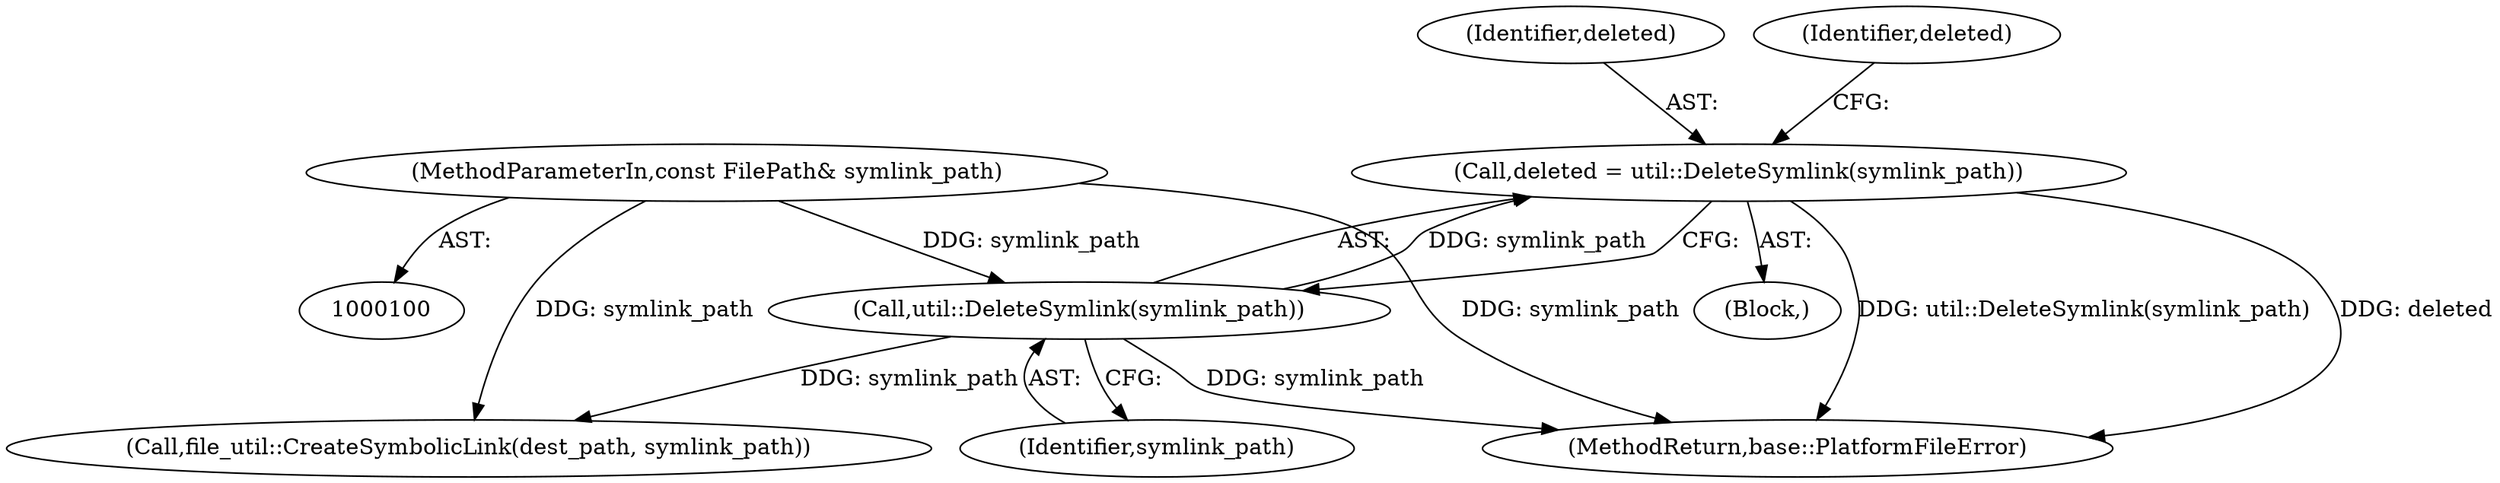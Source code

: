 digraph "1_Chrome_baef1ffd73db183ca50c854e1779ed7f6e5100a8_1@API" {
"1000191" [label="(Call,deleted = util::DeleteSymlink(symlink_path))"];
"1000193" [label="(Call,util::DeleteSymlink(symlink_path))"];
"1000104" [label="(MethodParameterIn,const FilePath& symlink_path)"];
"1000258" [label="(MethodReturn,base::PlatformFileError)"];
"1000223" [label="(Call,file_util::CreateSymbolicLink(dest_path, symlink_path))"];
"1000194" [label="(Identifier,symlink_path)"];
"1000192" [label="(Identifier,deleted)"];
"1000191" [label="(Call,deleted = util::DeleteSymlink(symlink_path))"];
"1000106" [label="(Block,)"];
"1000193" [label="(Call,util::DeleteSymlink(symlink_path))"];
"1000104" [label="(MethodParameterIn,const FilePath& symlink_path)"];
"1000196" [label="(Identifier,deleted)"];
"1000191" -> "1000106"  [label="AST: "];
"1000191" -> "1000193"  [label="CFG: "];
"1000192" -> "1000191"  [label="AST: "];
"1000193" -> "1000191"  [label="AST: "];
"1000196" -> "1000191"  [label="CFG: "];
"1000191" -> "1000258"  [label="DDG: util::DeleteSymlink(symlink_path)"];
"1000191" -> "1000258"  [label="DDG: deleted"];
"1000193" -> "1000191"  [label="DDG: symlink_path"];
"1000193" -> "1000194"  [label="CFG: "];
"1000194" -> "1000193"  [label="AST: "];
"1000193" -> "1000258"  [label="DDG: symlink_path"];
"1000104" -> "1000193"  [label="DDG: symlink_path"];
"1000193" -> "1000223"  [label="DDG: symlink_path"];
"1000104" -> "1000100"  [label="AST: "];
"1000104" -> "1000258"  [label="DDG: symlink_path"];
"1000104" -> "1000223"  [label="DDG: symlink_path"];
}

